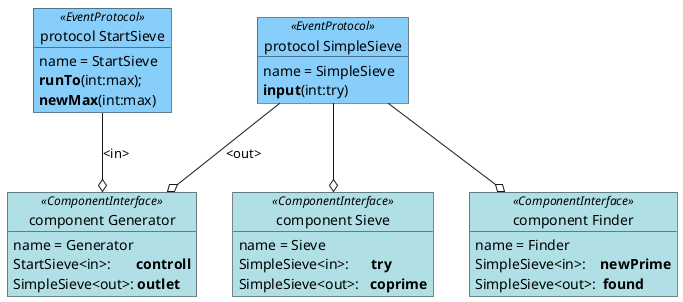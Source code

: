 @startuml

skinparam object<<EventProtocol>> {
  BackgroundColor #LightSkyBlue
}
skinparam object<<ComponentInterface>> {
  BackgroundColor #PowderBlue
}

' protocol StartSieve : EventProtocol {
'   runTo(int:max);
'   newMax(int:max);
' }
object "protocol StartSieve" as StartSieve <<EventProtocol>> {
   name = StartSieve
   **runTo**(int:max);
   **newMax**(int:max)
}

' protocol SimpleSieve : EventProtocol {
'   input(int:try);
' }
object "protocol SimpleSieve" as SimpleSieve <<EventProtocol>> {
   name = SimpleSieve
   **input**(int:try)
}


' component Generator : Component {
'   port StartSieve<in>:controll;
'   port SimpleSieve<out>:outlet;
' }
object "component Generator" as Generator <<ComponentInterface>> {
   name = Generator
   StartSieve<in>:       **controll**
   SimpleSieve<out>: **outlet**
}
StartSieve  --o Generator: <in>
SimpleSieve --o Generator: <out>

' component Sieve(onPrime:int) : Component {
'   port SimpleSieve<in>:try;
'   port SimpleSieve<out>:coprime;
' }
object "component Sieve"  as Sieve <<ComponentInterface>> {
   name = Sieve
   SimpleSieve<in>:      **try**
   SimpleSieve<out>:   **coprime**
}
SimpleSieve --o Sieve
'SimpleSieve --o Sieve: <in>
'SimpleSieve --o Sieve: <out>

' component Finder : Component {
'   port SimpleSieve<in>:newPrime;
'   port SimpleSieve<out>:found;
' }
object "component Finder" as Finder <<ComponentInterface>> {
   name = Finder
   SimpleSieve<in>:    **newPrime**
   SimpleSieve<out>:  **found**
}
SimpleSieve --o Finder
'SimpleSieve --o Finder: <in>
'SimpleSieve --o Finder: <out>



@enduml
